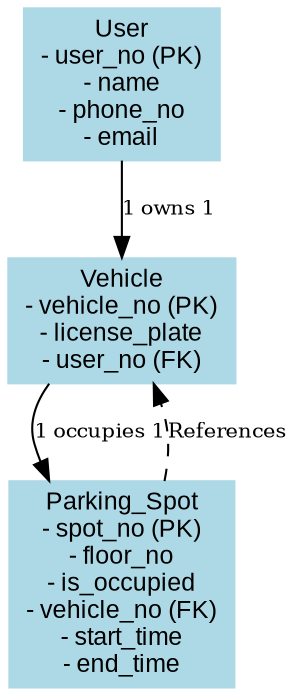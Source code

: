 digraph ParkingDB {
	bgcolor=white
	node [color=lightblue fontname=Arial fontsize=12 shape=rectangle style=filled]
	User [label="User
- user_no (PK)
- name
- phone_no
- email"]
	Vehicle [label="Vehicle
- vehicle_no (PK)
- license_plate
- user_no (FK)"]
	Parking_Spot [label="Parking_Spot
- spot_no (PK)
- floor_no
- is_occupied
- vehicle_no (FK)
- start_time
- end_time"]
	edge [arrowhead=normal fontsize=10]
	User -> Vehicle [label="1 owns 1" constraint=true]
	Vehicle -> Parking_Spot [label="1 occupies 1" constraint=true]
	Parking_Spot -> Vehicle [label=References style=dashed]
}
